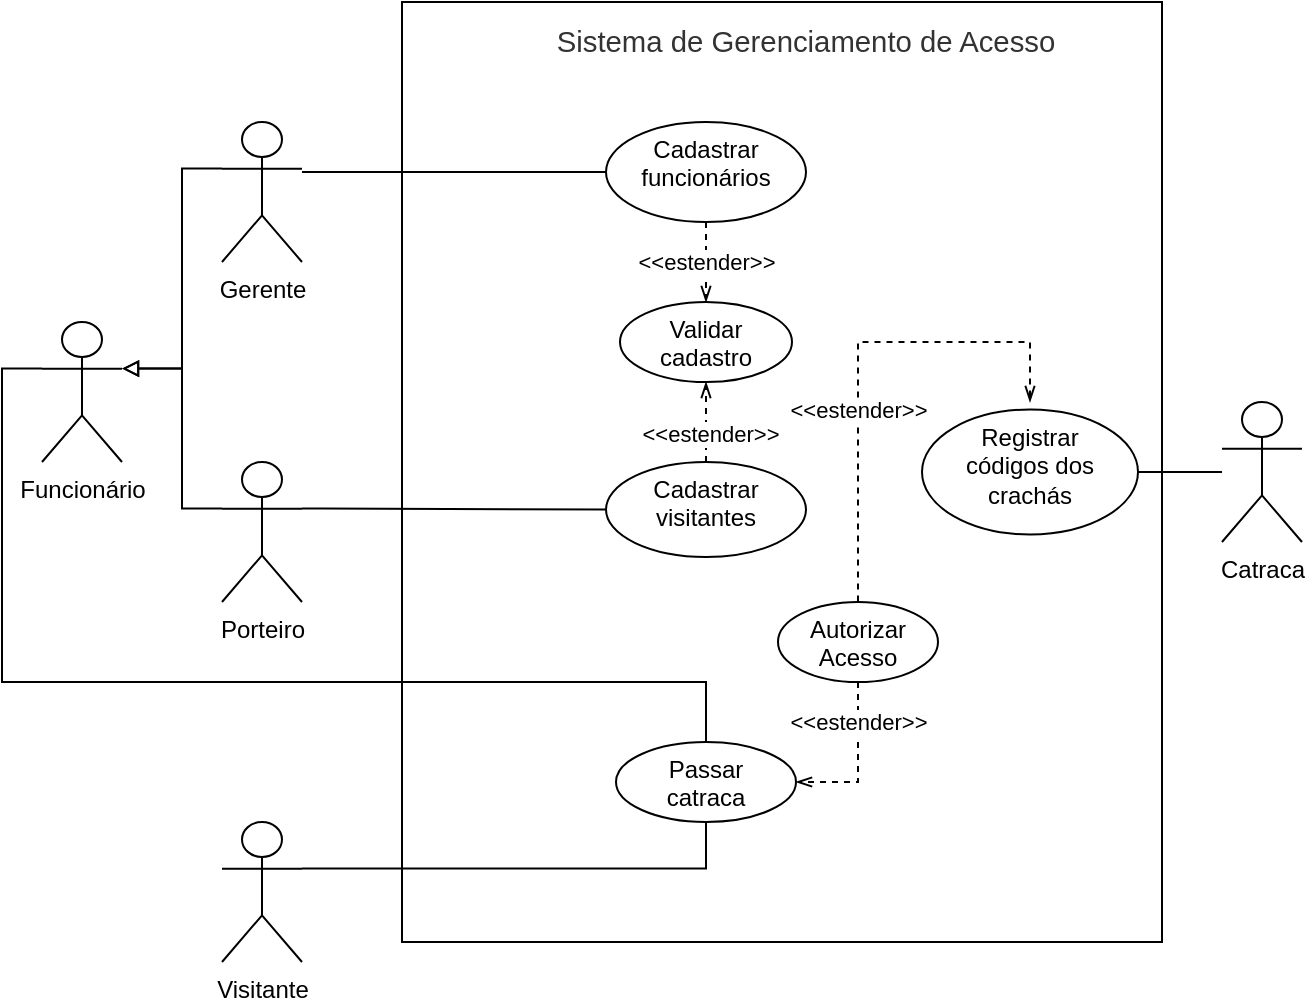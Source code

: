 <mxfile version="13.6.9" type="device"><diagram id="BinE0zEuEijxNn2JDB6u" name="Page-1"><mxGraphModel dx="973" dy="603" grid="1" gridSize="10" guides="1" tooltips="1" connect="1" arrows="1" fold="1" page="1" pageScale="1" pageWidth="827" pageHeight="1169" math="0" shadow="0"><root><mxCell id="0"/><mxCell id="1" parent="0"/><mxCell id="FL6_hznvC_Vtc_5rAtZn-24" value="" style="rounded=0;whiteSpace=wrap;html=1;" vertex="1" parent="1"><mxGeometry x="320" y="10" width="380" height="470" as="geometry"/></mxCell><mxCell id="FL6_hznvC_Vtc_5rAtZn-25" style="edgeStyle=orthogonalEdgeStyle;rounded=0;orthogonalLoop=1;jettySize=auto;html=1;entryX=0;entryY=0.5;entryDx=0;entryDy=0;endArrow=none;endFill=0;" edge="1" parent="1" target="FL6_hznvC_Vtc_5rAtZn-17"><mxGeometry relative="1" as="geometry"><mxPoint x="270" y="95" as="sourcePoint"/><Array as="points"><mxPoint x="300" y="95"/><mxPoint x="300" y="95"/></Array></mxGeometry></mxCell><mxCell id="FL6_hznvC_Vtc_5rAtZn-42" style="edgeStyle=orthogonalEdgeStyle;rounded=0;orthogonalLoop=1;jettySize=auto;html=1;exitX=0;exitY=0.333;exitDx=0;exitDy=0;exitPerimeter=0;entryX=1;entryY=0.333;entryDx=0;entryDy=0;entryPerimeter=0;endArrow=block;endFill=0;" edge="1" parent="1" source="FL6_hznvC_Vtc_5rAtZn-15" target="FL6_hznvC_Vtc_5rAtZn-41"><mxGeometry relative="1" as="geometry"><Array as="points"><mxPoint x="210" y="93"/><mxPoint x="210" y="193"/></Array></mxGeometry></mxCell><mxCell id="FL6_hznvC_Vtc_5rAtZn-15" value="Gerente&lt;span style=&quot;color: rgba(0 , 0 , 0 , 0) ; font-family: monospace ; font-size: 0px&quot;&gt;%3CmxGraphModel%3E%3Croot%3E%3CmxCell%20id%3D%220%22%2F%3E%3CmxCell%20id%3D%221%22%20parent%3D%220%22%2F%3E%3CmxCell%20id%3D%222%22%20value%3D%22Funcion%C3%A1rio%22%20style%3D%22shape%3DumlActor%3BverticalLabelPosition%3Dbottom%3BverticalAlign%3Dtop%3Bhtml%3D1%3BoutlineConnect%3D0%3B%22%20vertex%3D%221%22%20parent%3D%221%22%3E%3CmxGeometry%20x%3D%2280%22%20y%3D%22160%22%20width%3D%2240%22%20height%3D%2270%22%20as%3D%22geometry%22%2F%3E%3C%2FmxCell%3E%3C%2Froot%3E%3C%2FmxGraphModel%3E&lt;/span&gt;" style="shape=umlActor;verticalLabelPosition=bottom;verticalAlign=top;html=1;outlineConnect=0;" vertex="1" parent="1"><mxGeometry x="230" y="70" width="40" height="70" as="geometry"/></mxCell><mxCell id="FL6_hznvC_Vtc_5rAtZn-27" style="edgeStyle=orthogonalEdgeStyle;rounded=0;orthogonalLoop=1;jettySize=auto;html=1;exitX=1;exitY=0.333;exitDx=0;exitDy=0;exitPerimeter=0;entryX=0;entryY=0.5;entryDx=0;entryDy=0;endArrow=none;endFill=0;" edge="1" parent="1" source="FL6_hznvC_Vtc_5rAtZn-16" target="FL6_hznvC_Vtc_5rAtZn-22"><mxGeometry relative="1" as="geometry"><Array as="points"><mxPoint x="280" y="263"/></Array></mxGeometry></mxCell><mxCell id="FL6_hznvC_Vtc_5rAtZn-65" style="edgeStyle=orthogonalEdgeStyle;rounded=0;orthogonalLoop=1;jettySize=auto;html=1;exitX=0;exitY=0.333;exitDx=0;exitDy=0;exitPerimeter=0;entryX=1;entryY=0.333;entryDx=0;entryDy=0;entryPerimeter=0;endArrow=block;endFill=0;" edge="1" parent="1" source="FL6_hznvC_Vtc_5rAtZn-16" target="FL6_hznvC_Vtc_5rAtZn-41"><mxGeometry relative="1" as="geometry"><Array as="points"><mxPoint x="210" y="263"/><mxPoint x="210" y="193"/></Array></mxGeometry></mxCell><mxCell id="FL6_hznvC_Vtc_5rAtZn-16" value="Porteiro" style="shape=umlActor;verticalLabelPosition=bottom;verticalAlign=top;html=1;outlineConnect=0;" vertex="1" parent="1"><mxGeometry x="230" y="240" width="40" height="70" as="geometry"/></mxCell><mxCell id="FL6_hznvC_Vtc_5rAtZn-57" style="edgeStyle=orthogonalEdgeStyle;rounded=0;orthogonalLoop=1;jettySize=auto;html=1;exitX=0.5;exitY=1;exitDx=0;exitDy=0;entryX=0.5;entryY=0;entryDx=0;entryDy=0;dashed=1;endArrow=openThin;endFill=0;" edge="1" parent="1" source="FL6_hznvC_Vtc_5rAtZn-17" target="FL6_hznvC_Vtc_5rAtZn-20"><mxGeometry relative="1" as="geometry"><Array as="points"><mxPoint x="472" y="140"/><mxPoint x="472" y="140"/></Array></mxGeometry></mxCell><mxCell id="FL6_hznvC_Vtc_5rAtZn-17" value="Cadastrar&lt;br&gt;funcionários" style="ellipse;whiteSpace=wrap;html=1;verticalAlign=top;" vertex="1" parent="1"><mxGeometry x="422" y="70" width="100" height="50" as="geometry"/></mxCell><mxCell id="FL6_hznvC_Vtc_5rAtZn-20" value="Validar cadastro" style="ellipse;whiteSpace=wrap;html=1;verticalAlign=top;" vertex="1" parent="1"><mxGeometry x="429" y="160" width="86" height="40" as="geometry"/></mxCell><mxCell id="FL6_hznvC_Vtc_5rAtZn-58" style="edgeStyle=orthogonalEdgeStyle;rounded=0;orthogonalLoop=1;jettySize=auto;html=1;exitX=0.5;exitY=0;exitDx=0;exitDy=0;dashed=1;endArrow=openThin;endFill=0;" edge="1" parent="1" source="FL6_hznvC_Vtc_5rAtZn-22" target="FL6_hznvC_Vtc_5rAtZn-20"><mxGeometry relative="1" as="geometry"/></mxCell><mxCell id="FL6_hznvC_Vtc_5rAtZn-22" value="Cadastrar&lt;br&gt;visitantes" style="ellipse;whiteSpace=wrap;html=1;verticalAlign=top;" vertex="1" parent="1"><mxGeometry x="422" y="240" width="100" height="47.5" as="geometry"/></mxCell><mxCell id="FL6_hznvC_Vtc_5rAtZn-28" value="&lt;span style=&quot;color: rgb(51 , 51 , 51) ; font-family: &amp;#34;arial&amp;#34; , sans-serif ; font-size: 14.667px&quot;&gt;Sistema de Gerenciamento de Acesso&lt;/span&gt;" style="text;html=1;strokeColor=none;fillColor=none;align=center;verticalAlign=middle;whiteSpace=wrap;rounded=0;" vertex="1" parent="1"><mxGeometry x="384" y="20" width="276" height="20" as="geometry"/></mxCell><mxCell id="FL6_hznvC_Vtc_5rAtZn-33" value="Registrar&lt;br&gt;códigos dos&lt;br&gt;crachás" style="ellipse;whiteSpace=wrap;html=1;verticalAlign=top;" vertex="1" parent="1"><mxGeometry x="580" y="213.75" width="108" height="62.5" as="geometry"/></mxCell><mxCell id="FL6_hznvC_Vtc_5rAtZn-48" style="edgeStyle=orthogonalEdgeStyle;rounded=0;orthogonalLoop=1;jettySize=auto;html=1;exitX=0.5;exitY=1;exitDx=0;exitDy=0;entryX=1;entryY=0.5;entryDx=0;entryDy=0;dashed=1;endArrow=openThin;endFill=0;" edge="1" parent="1" source="FL6_hznvC_Vtc_5rAtZn-34" target="FL6_hznvC_Vtc_5rAtZn-47"><mxGeometry relative="1" as="geometry"><Array as="points"><mxPoint x="548" y="400"/></Array></mxGeometry></mxCell><mxCell id="FL6_hznvC_Vtc_5rAtZn-49" value="&amp;lt;&amp;lt;estender&amp;gt;&amp;gt;" style="edgeLabel;html=1;align=center;verticalAlign=middle;resizable=0;points=[];" vertex="1" connectable="0" parent="FL6_hznvC_Vtc_5rAtZn-48"><mxGeometry x="-0.101" y="-4" relative="1" as="geometry"><mxPoint x="4" y="-17.24" as="offset"/></mxGeometry></mxCell><mxCell id="FL6_hznvC_Vtc_5rAtZn-55" style="edgeStyle=orthogonalEdgeStyle;rounded=0;orthogonalLoop=1;jettySize=auto;html=1;exitX=0.5;exitY=0;exitDx=0;exitDy=0;dashed=1;endArrow=openThin;endFill=0;" edge="1" parent="1"><mxGeometry relative="1" as="geometry"><mxPoint x="548" y="321.75" as="sourcePoint"/><mxPoint x="634" y="210" as="targetPoint"/><Array as="points"><mxPoint x="548" y="180"/><mxPoint x="634" y="180"/></Array></mxGeometry></mxCell><mxCell id="FL6_hznvC_Vtc_5rAtZn-56" value="&amp;lt;&amp;lt;estender&amp;gt;&amp;gt;" style="edgeLabel;html=1;align=center;verticalAlign=middle;resizable=0;points=[];" vertex="1" connectable="0" parent="FL6_hznvC_Vtc_5rAtZn-55"><mxGeometry x="0.193" y="-2" relative="1" as="geometry"><mxPoint x="-11.58" y="31.75" as="offset"/></mxGeometry></mxCell><mxCell id="FL6_hznvC_Vtc_5rAtZn-34" value="Autorizar Acesso" style="ellipse;whiteSpace=wrap;html=1;verticalAlign=top;" vertex="1" parent="1"><mxGeometry x="508" y="310" width="80" height="40" as="geometry"/></mxCell><mxCell id="FL6_hznvC_Vtc_5rAtZn-66" style="edgeStyle=orthogonalEdgeStyle;rounded=0;orthogonalLoop=1;jettySize=auto;html=1;exitX=0;exitY=0.333;exitDx=0;exitDy=0;exitPerimeter=0;endArrow=none;endFill=0;" edge="1" parent="1" source="FL6_hznvC_Vtc_5rAtZn-41" target="FL6_hznvC_Vtc_5rAtZn-47"><mxGeometry relative="1" as="geometry"><Array as="points"><mxPoint x="120" y="193"/><mxPoint x="120" y="350"/><mxPoint x="472" y="350"/></Array></mxGeometry></mxCell><mxCell id="FL6_hznvC_Vtc_5rAtZn-41" value="Funcionário" style="shape=umlActor;verticalLabelPosition=bottom;verticalAlign=top;html=1;outlineConnect=0;" vertex="1" parent="1"><mxGeometry x="140" y="170" width="40" height="70" as="geometry"/></mxCell><mxCell id="FL6_hznvC_Vtc_5rAtZn-46" style="edgeStyle=orthogonalEdgeStyle;rounded=0;orthogonalLoop=1;jettySize=auto;html=1;exitX=1;exitY=0.333;exitDx=0;exitDy=0;exitPerimeter=0;entryX=0.5;entryY=1;entryDx=0;entryDy=0;endArrow=none;endFill=0;" edge="1" parent="1" source="FL6_hznvC_Vtc_5rAtZn-45" target="FL6_hznvC_Vtc_5rAtZn-47"><mxGeometry relative="1" as="geometry"/></mxCell><mxCell id="FL6_hznvC_Vtc_5rAtZn-45" value="Visitante" style="shape=umlActor;verticalLabelPosition=bottom;verticalAlign=top;html=1;outlineConnect=0;" vertex="1" parent="1"><mxGeometry x="230" y="420" width="40" height="70" as="geometry"/></mxCell><mxCell id="FL6_hznvC_Vtc_5rAtZn-47" value="Passar&lt;br&gt;catraca" style="ellipse;whiteSpace=wrap;html=1;verticalAlign=top;" vertex="1" parent="1"><mxGeometry x="427" y="380" width="90" height="40" as="geometry"/></mxCell><mxCell id="FL6_hznvC_Vtc_5rAtZn-50" style="edgeStyle=orthogonalEdgeStyle;rounded=0;orthogonalLoop=1;jettySize=auto;html=1;exitX=0.5;exitY=1;exitDx=0;exitDy=0;dashed=1;" edge="1" parent="1" source="FL6_hznvC_Vtc_5rAtZn-34" target="FL6_hznvC_Vtc_5rAtZn-34"><mxGeometry relative="1" as="geometry"/></mxCell><mxCell id="FL6_hznvC_Vtc_5rAtZn-70" value="" style="edgeStyle=orthogonalEdgeStyle;rounded=0;orthogonalLoop=1;jettySize=auto;html=1;endArrow=none;endFill=0;" edge="1" parent="1" source="FL6_hznvC_Vtc_5rAtZn-53" target="FL6_hznvC_Vtc_5rAtZn-33"><mxGeometry relative="1" as="geometry"/></mxCell><mxCell id="FL6_hznvC_Vtc_5rAtZn-53" value="Catraca" style="shape=umlActor;verticalLabelPosition=bottom;verticalAlign=top;html=1;outlineConnect=0;" vertex="1" parent="1"><mxGeometry x="730" y="210" width="40" height="70" as="geometry"/></mxCell><mxCell id="FL6_hznvC_Vtc_5rAtZn-60" value="&amp;lt;&amp;lt;estender&amp;gt;&amp;gt;" style="edgeLabel;html=1;align=center;verticalAlign=middle;resizable=0;points=[];" vertex="1" connectable="0" parent="1"><mxGeometry x="507.998" y="250" as="geometry"><mxPoint x="-34" y="-24" as="offset"/></mxGeometry></mxCell><mxCell id="FL6_hznvC_Vtc_5rAtZn-61" value="&amp;lt;&amp;lt;estender&amp;gt;&amp;gt;" style="edgeLabel;html=1;align=center;verticalAlign=middle;resizable=0;points=[];" vertex="1" connectable="0" parent="1"><mxGeometry x="471.998" y="140" as="geometry"/></mxCell></root></mxGraphModel></diagram></mxfile>